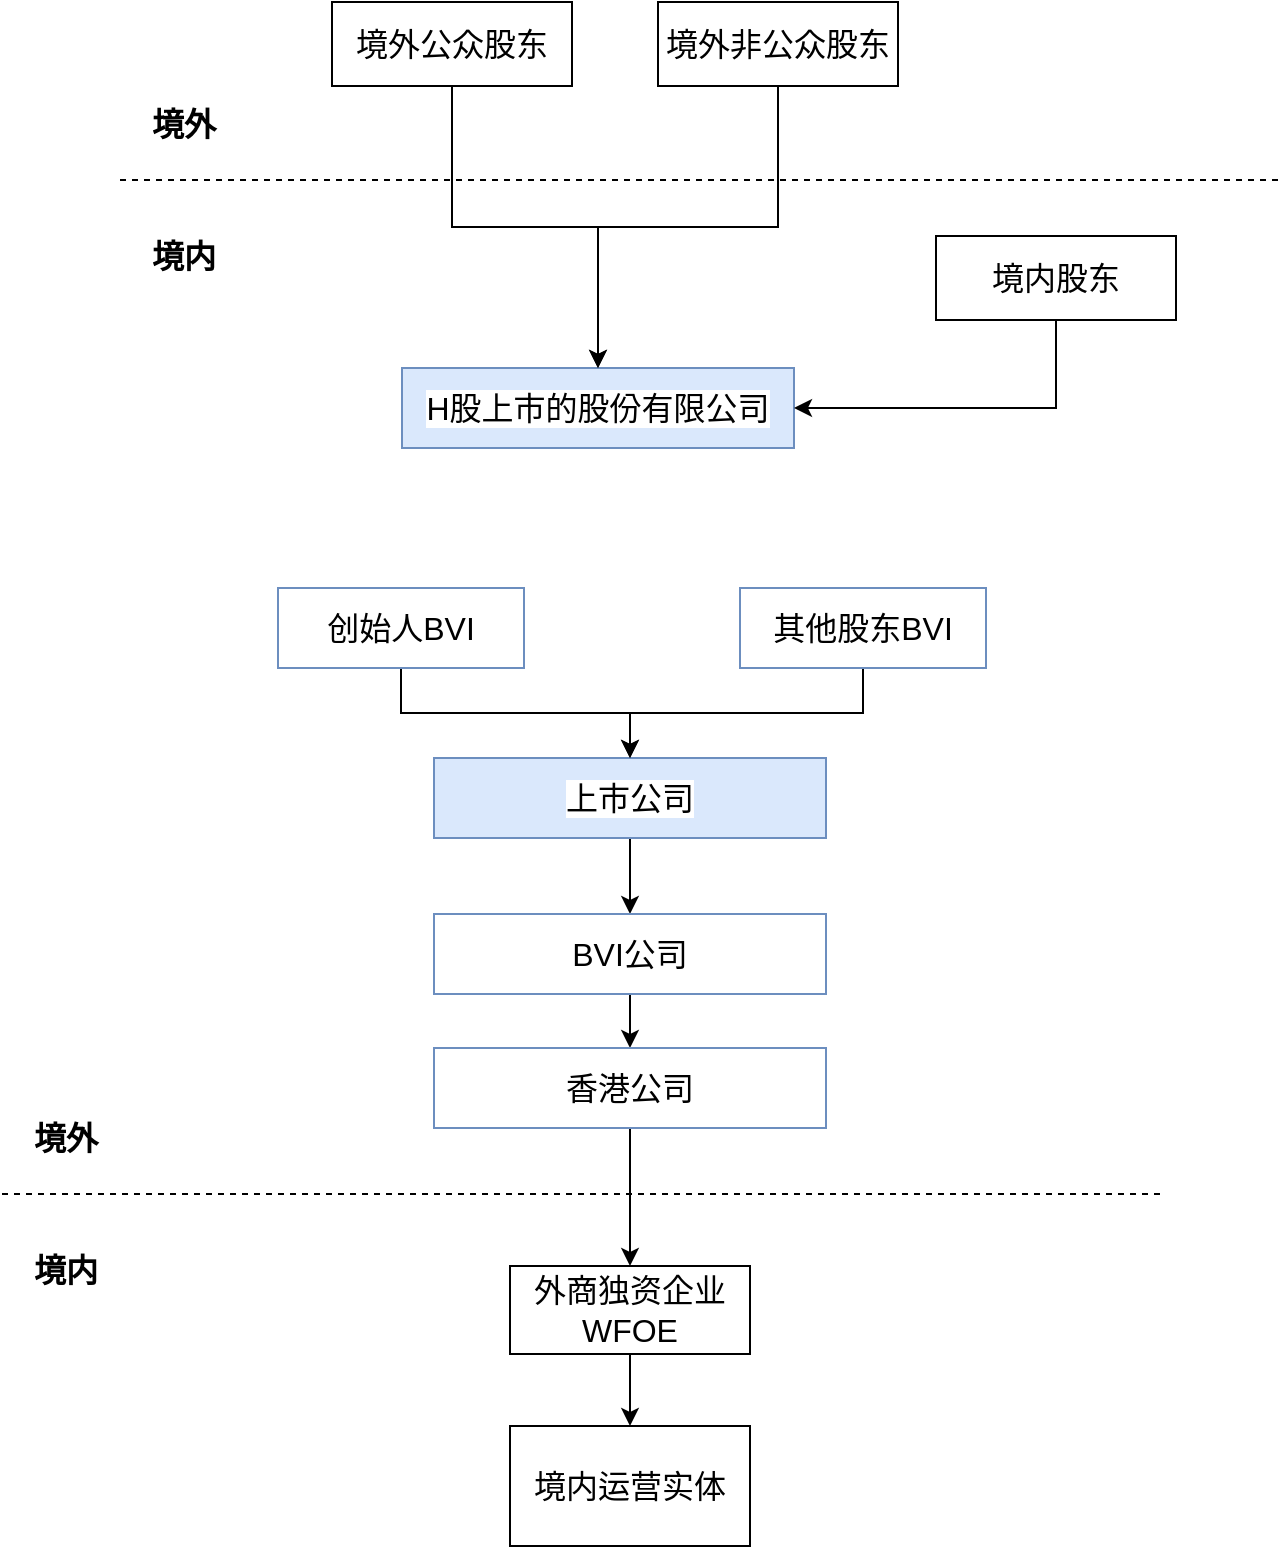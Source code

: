 <mxfile version="20.2.8" type="github">
  <diagram id="8dp1g7PumLNU5SlYLOTH" name="第 1 页">
    <mxGraphModel dx="1422" dy="794" grid="0" gridSize="10" guides="1" tooltips="1" connect="1" arrows="1" fold="1" page="1" pageScale="1" pageWidth="3300" pageHeight="4681" math="0" shadow="0">
      <root>
        <mxCell id="0" />
        <mxCell id="1" parent="0" />
        <mxCell id="Ye8IBUBLEGLneALde0YA-2" value="" style="endArrow=none;dashed=1;html=1;rounded=0;" edge="1" parent="1">
          <mxGeometry width="50" height="50" relative="1" as="geometry">
            <mxPoint x="180" y="268" as="sourcePoint" />
            <mxPoint x="759" y="268" as="targetPoint" />
          </mxGeometry>
        </mxCell>
        <mxCell id="Ye8IBUBLEGLneALde0YA-3" value="境外" style="text;html=1;strokeColor=none;fillColor=none;align=center;verticalAlign=middle;whiteSpace=wrap;rounded=0;fontStyle=1;fontSize=16;" vertex="1" parent="1">
          <mxGeometry x="182" y="225" width="60" height="30" as="geometry" />
        </mxCell>
        <mxCell id="Ye8IBUBLEGLneALde0YA-4" value="境内" style="text;html=1;strokeColor=none;fillColor=none;align=center;verticalAlign=middle;whiteSpace=wrap;rounded=0;fontSize=16;fontStyle=1" vertex="1" parent="1">
          <mxGeometry x="182" y="291" width="60" height="30" as="geometry" />
        </mxCell>
        <mxCell id="Ye8IBUBLEGLneALde0YA-5" value="H股上市的股份有限公司" style="rounded=0;whiteSpace=wrap;html=1;fontSize=16;labelBackgroundColor=default;labelBorderColor=none;fillColor=#dae8fc;strokeColor=#6c8ebf;" vertex="1" parent="1">
          <mxGeometry x="321" y="362" width="196" height="40" as="geometry" />
        </mxCell>
        <mxCell id="Ye8IBUBLEGLneALde0YA-13" style="edgeStyle=orthogonalEdgeStyle;rounded=0;orthogonalLoop=1;jettySize=auto;html=1;fontSize=16;" edge="1" parent="1" source="Ye8IBUBLEGLneALde0YA-8" target="Ye8IBUBLEGLneALde0YA-5">
          <mxGeometry relative="1" as="geometry" />
        </mxCell>
        <mxCell id="Ye8IBUBLEGLneALde0YA-8" value="境外公众股东" style="rounded=0;whiteSpace=wrap;html=1;labelBackgroundColor=none;labelBorderColor=none;fontSize=16;" vertex="1" parent="1">
          <mxGeometry x="286" y="179" width="120" height="42" as="geometry" />
        </mxCell>
        <mxCell id="Ye8IBUBLEGLneALde0YA-12" style="edgeStyle=orthogonalEdgeStyle;rounded=0;orthogonalLoop=1;jettySize=auto;html=1;exitX=0.5;exitY=1;exitDx=0;exitDy=0;fontSize=16;" edge="1" parent="1" source="Ye8IBUBLEGLneALde0YA-9" target="Ye8IBUBLEGLneALde0YA-5">
          <mxGeometry relative="1" as="geometry" />
        </mxCell>
        <mxCell id="Ye8IBUBLEGLneALde0YA-9" value="境外非公众股东" style="rounded=0;whiteSpace=wrap;html=1;labelBackgroundColor=none;labelBorderColor=none;fontSize=16;" vertex="1" parent="1">
          <mxGeometry x="449" y="179" width="120" height="42" as="geometry" />
        </mxCell>
        <mxCell id="Ye8IBUBLEGLneALde0YA-11" style="edgeStyle=orthogonalEdgeStyle;rounded=0;orthogonalLoop=1;jettySize=auto;html=1;exitX=0.5;exitY=1;exitDx=0;exitDy=0;entryX=1;entryY=0.5;entryDx=0;entryDy=0;fontSize=16;" edge="1" parent="1" source="Ye8IBUBLEGLneALde0YA-10" target="Ye8IBUBLEGLneALde0YA-5">
          <mxGeometry relative="1" as="geometry" />
        </mxCell>
        <mxCell id="Ye8IBUBLEGLneALde0YA-10" value="境内股东" style="rounded=0;whiteSpace=wrap;html=1;labelBackgroundColor=none;labelBorderColor=none;fontSize=16;" vertex="1" parent="1">
          <mxGeometry x="588" y="296" width="120" height="42" as="geometry" />
        </mxCell>
        <mxCell id="Ye8IBUBLEGLneALde0YA-14" value="" style="endArrow=none;dashed=1;html=1;rounded=0;" edge="1" parent="1">
          <mxGeometry width="50" height="50" relative="1" as="geometry">
            <mxPoint x="121" y="775" as="sourcePoint" />
            <mxPoint x="700" y="775" as="targetPoint" />
          </mxGeometry>
        </mxCell>
        <mxCell id="Ye8IBUBLEGLneALde0YA-15" value="境外" style="text;html=1;strokeColor=none;fillColor=none;align=center;verticalAlign=middle;whiteSpace=wrap;rounded=0;fontStyle=1;fontSize=16;" vertex="1" parent="1">
          <mxGeometry x="123" y="732" width="60" height="30" as="geometry" />
        </mxCell>
        <mxCell id="Ye8IBUBLEGLneALde0YA-16" value="境内" style="text;html=1;strokeColor=none;fillColor=none;align=center;verticalAlign=middle;whiteSpace=wrap;rounded=0;fontSize=16;fontStyle=1" vertex="1" parent="1">
          <mxGeometry x="123" y="798" width="60" height="30" as="geometry" />
        </mxCell>
        <mxCell id="Ye8IBUBLEGLneALde0YA-19" value="" style="edgeStyle=orthogonalEdgeStyle;rounded=0;orthogonalLoop=1;jettySize=auto;html=1;fontSize=16;" edge="1" parent="1" source="Ye8IBUBLEGLneALde0YA-17" target="Ye8IBUBLEGLneALde0YA-18">
          <mxGeometry relative="1" as="geometry" />
        </mxCell>
        <mxCell id="Ye8IBUBLEGLneALde0YA-17" value="上市公司" style="rounded=0;whiteSpace=wrap;html=1;fontSize=16;labelBackgroundColor=default;labelBorderColor=none;fillColor=#dae8fc;strokeColor=#6c8ebf;" vertex="1" parent="1">
          <mxGeometry x="337" y="557" width="196" height="40" as="geometry" />
        </mxCell>
        <mxCell id="Ye8IBUBLEGLneALde0YA-21" value="" style="edgeStyle=orthogonalEdgeStyle;rounded=0;orthogonalLoop=1;jettySize=auto;html=1;fontSize=16;" edge="1" parent="1" source="Ye8IBUBLEGLneALde0YA-18" target="Ye8IBUBLEGLneALde0YA-20">
          <mxGeometry relative="1" as="geometry" />
        </mxCell>
        <mxCell id="Ye8IBUBLEGLneALde0YA-18" value="BVI公司" style="rounded=0;whiteSpace=wrap;html=1;fontSize=16;labelBackgroundColor=default;labelBorderColor=none;fillColor=none;strokeColor=#6c8ebf;" vertex="1" parent="1">
          <mxGeometry x="337" y="635" width="196" height="40" as="geometry" />
        </mxCell>
        <mxCell id="Ye8IBUBLEGLneALde0YA-24" style="edgeStyle=orthogonalEdgeStyle;rounded=0;orthogonalLoop=1;jettySize=auto;html=1;exitX=0.5;exitY=1;exitDx=0;exitDy=0;fontSize=16;" edge="1" parent="1" source="Ye8IBUBLEGLneALde0YA-20" target="Ye8IBUBLEGLneALde0YA-23">
          <mxGeometry relative="1" as="geometry" />
        </mxCell>
        <mxCell id="Ye8IBUBLEGLneALde0YA-20" value="香港公司" style="rounded=0;whiteSpace=wrap;html=1;fontSize=16;labelBackgroundColor=default;labelBorderColor=none;fillColor=none;strokeColor=#6c8ebf;" vertex="1" parent="1">
          <mxGeometry x="337" y="702" width="196" height="40" as="geometry" />
        </mxCell>
        <mxCell id="Ye8IBUBLEGLneALde0YA-26" value="" style="edgeStyle=orthogonalEdgeStyle;rounded=0;orthogonalLoop=1;jettySize=auto;html=1;fontSize=16;" edge="1" parent="1" source="Ye8IBUBLEGLneALde0YA-23" target="Ye8IBUBLEGLneALde0YA-25">
          <mxGeometry relative="1" as="geometry" />
        </mxCell>
        <mxCell id="Ye8IBUBLEGLneALde0YA-23" value="外商独资企业&lt;br&gt;WFOE" style="rounded=0;whiteSpace=wrap;html=1;labelBackgroundColor=none;labelBorderColor=none;fontSize=16;" vertex="1" parent="1">
          <mxGeometry x="375" y="811" width="120" height="44" as="geometry" />
        </mxCell>
        <mxCell id="Ye8IBUBLEGLneALde0YA-25" value="境内运营实体" style="whiteSpace=wrap;html=1;fontSize=16;rounded=0;labelBackgroundColor=none;labelBorderColor=none;" vertex="1" parent="1">
          <mxGeometry x="375" y="891" width="120" height="60" as="geometry" />
        </mxCell>
        <mxCell id="Ye8IBUBLEGLneALde0YA-34" style="edgeStyle=orthogonalEdgeStyle;rounded=0;orthogonalLoop=1;jettySize=auto;html=1;fontSize=16;" edge="1" parent="1" source="Ye8IBUBLEGLneALde0YA-27" target="Ye8IBUBLEGLneALde0YA-17">
          <mxGeometry relative="1" as="geometry" />
        </mxCell>
        <mxCell id="Ye8IBUBLEGLneALde0YA-27" value="创始人BVI" style="rounded=0;whiteSpace=wrap;html=1;fontSize=16;labelBackgroundColor=default;labelBorderColor=none;fillColor=none;strokeColor=#6c8ebf;" vertex="1" parent="1">
          <mxGeometry x="259" y="472" width="123" height="40" as="geometry" />
        </mxCell>
        <mxCell id="Ye8IBUBLEGLneALde0YA-35" style="edgeStyle=orthogonalEdgeStyle;rounded=0;orthogonalLoop=1;jettySize=auto;html=1;exitX=0.5;exitY=1;exitDx=0;exitDy=0;entryX=0.5;entryY=0;entryDx=0;entryDy=0;fontSize=16;" edge="1" parent="1" source="Ye8IBUBLEGLneALde0YA-28" target="Ye8IBUBLEGLneALde0YA-17">
          <mxGeometry relative="1" as="geometry" />
        </mxCell>
        <mxCell id="Ye8IBUBLEGLneALde0YA-28" value="其他股东BVI" style="rounded=0;whiteSpace=wrap;html=1;fontSize=16;labelBackgroundColor=default;labelBorderColor=none;fillColor=none;strokeColor=#6c8ebf;" vertex="1" parent="1">
          <mxGeometry x="490" y="472" width="123" height="40" as="geometry" />
        </mxCell>
      </root>
    </mxGraphModel>
  </diagram>
</mxfile>
